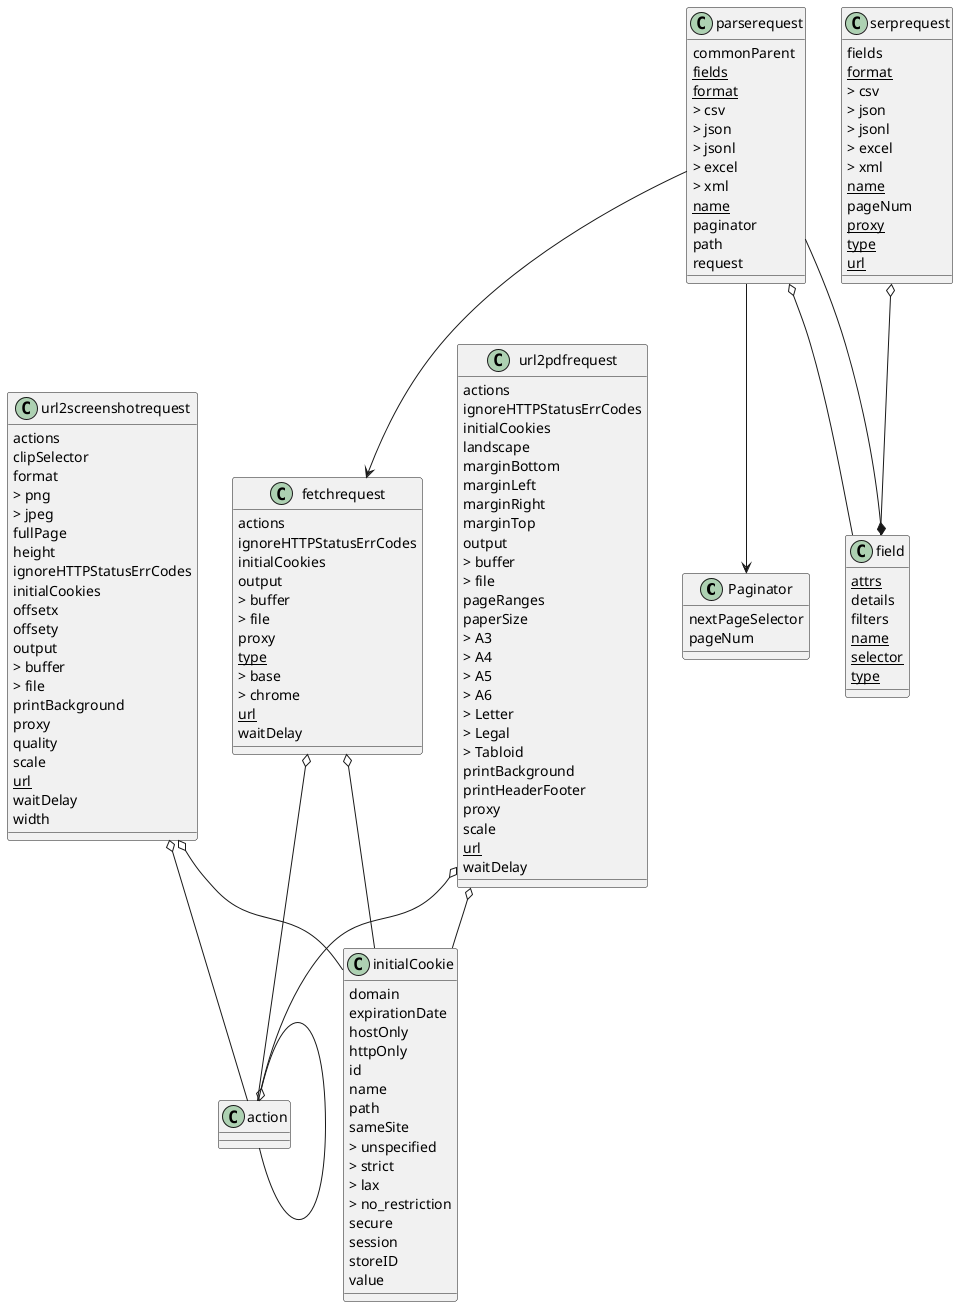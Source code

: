 @startuml
class Paginator {
nextPageSelector
pageNum
}
class action {
}
class fetchrequest {
actions
ignoreHTTPStatusErrCodes
initialCookies
output
> buffer
> file
proxy
{static} type
> base
> chrome
{static} url
waitDelay
}
class field {
{static} attrs
details
filters
{static} name
{static} selector
{static} type
}
class initialCookie {
domain
expirationDate
hostOnly
httpOnly
id
name
path
sameSite
> unspecified
> strict
> lax
> no_restriction
secure
session
storeID
value
}
class parserequest {
commonParent
{static} fields
{static} format
> csv
> json
> jsonl
> excel
> xml
{static} name
paginator
path
request
}
class serprequest {
fields
{static} format
> csv
> json
> jsonl
> excel
> xml
{static} name
pageNum
{static} proxy
{static} type
{static} url
}
class url2pdfrequest {
actions
ignoreHTTPStatusErrCodes
initialCookies
landscape
marginBottom
marginLeft
marginRight
marginTop
output
> buffer
> file
pageRanges
paperSize
> A3
> A4
> A5
> A6
> Letter
> Legal
> Tabloid
printBackground
printHeaderFooter
proxy
scale
{static} url
waitDelay
}
class url2screenshotrequest {
actions
clipSelector
format
> png
> jpeg
fullPage
height
ignoreHTTPStatusErrCodes
initialCookies
offsetx
offsety
output
> buffer
> file
printBackground
proxy
quality
scale
{static} url
waitDelay
width
}
parserequest o-- field
action o-- action
field *-- parserequest
url2pdfrequest o-- initialCookie
url2pdfrequest o-- action
fetchrequest o-- action
fetchrequest o-- initialCookie
parserequest --> Paginator
serprequest o-- field
url2screenshotrequest o-- initialCookie
parserequest --> fetchrequest
url2screenshotrequest o-- action
@enduml
